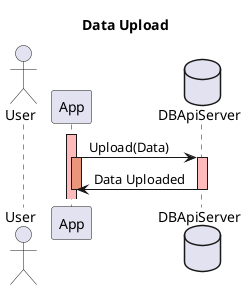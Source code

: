 @startuml
title Data Upload

Actor User 
participant App
database DBApiServer

activate App #FFBBBB

App -> DBApiServer: Upload(Data)
activate App #DarkSalmon
activate DBApiServer #FFBBBB
DBApiServer -> App: Data Uploaded 
deactivate DBApiServer
deactivate App





@enduml